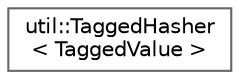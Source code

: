 digraph "Graphical Class Hierarchy"
{
 // LATEX_PDF_SIZE
  bgcolor="transparent";
  edge [fontname=Helvetica,fontsize=10,labelfontname=Helvetica,labelfontsize=10];
  node [fontname=Helvetica,fontsize=10,shape=box,height=0.2,width=0.4];
  rankdir="LR";
  Node0 [id="Node000000",label="util::TaggedHasher\l\< TaggedValue \>",height=0.2,width=0.4,color="grey40", fillcolor="white", style="filled",URL="$structutil_1_1_tagged_hasher.html",tooltip="Структура для хеширования объектов Tagged."];
}
